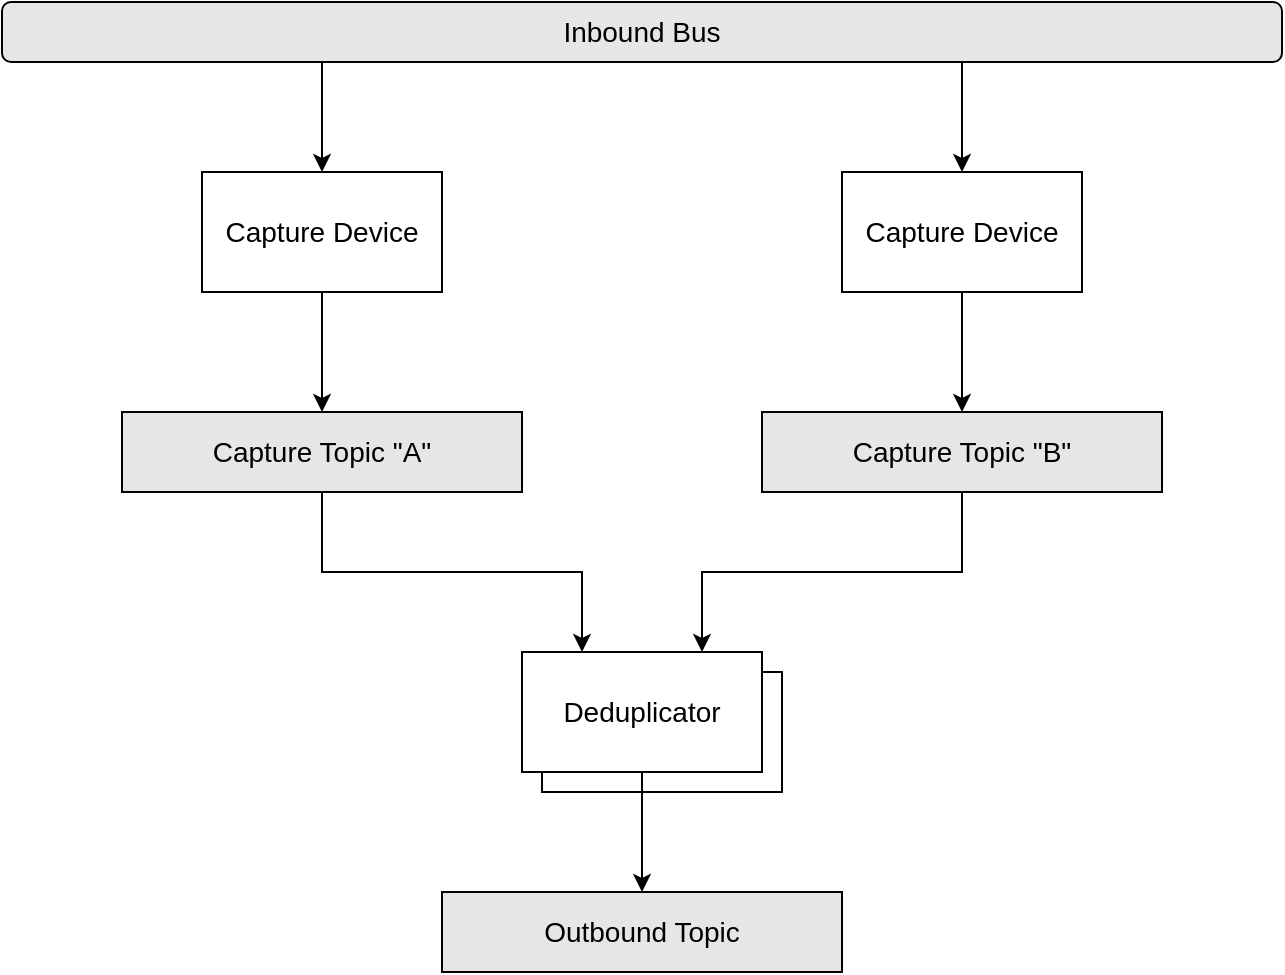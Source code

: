 <mxfile version="10.6.7" type="device"><diagram id="hVHrhQ7i_FYXVG6VC8mZ" name="Page-1"><mxGraphModel dx="1398" dy="1308" grid="1" gridSize="10" guides="1" tooltips="1" connect="1" arrows="1" fold="1" page="1" pageScale="1" pageWidth="850" pageHeight="1100" math="0" shadow="0"><root><mxCell id="0"/><mxCell id="1" parent="0"/><mxCell id="mmrMqM05hga-uzlxS4dK-44" style="edgeStyle=orthogonalEdgeStyle;rounded=0;orthogonalLoop=1;jettySize=auto;html=1;exitX=0.5;exitY=1;exitDx=0;exitDy=0;fontSize=10;entryX=0.5;entryY=0;entryDx=0;entryDy=0;" parent="1" source="mmrMqM05hga-uzlxS4dK-1" target="mmrMqM05hga-uzlxS4dK-35" edge="1"><mxGeometry relative="1" as="geometry"><mxPoint x="280" y="320" as="targetPoint"/></mxGeometry></mxCell><mxCell id="mmrMqM05hga-uzlxS4dK-1" value="Capture Device" style="rounded=0;whiteSpace=wrap;html=1;fontSize=14;" parent="1" vertex="1"><mxGeometry x="220" y="200" width="120" height="60" as="geometry"/></mxCell><mxCell id="mmrMqM05hga-uzlxS4dK-14" style="edgeStyle=orthogonalEdgeStyle;rounded=0;orthogonalLoop=1;jettySize=auto;html=1;exitX=0.25;exitY=1;exitDx=0;exitDy=0;fontSize=14;" parent="1" source="mmrMqM05hga-uzlxS4dK-12" target="mmrMqM05hga-uzlxS4dK-1" edge="1"><mxGeometry relative="1" as="geometry"/></mxCell><mxCell id="mmrMqM05hga-uzlxS4dK-15" style="edgeStyle=orthogonalEdgeStyle;rounded=0;orthogonalLoop=1;jettySize=auto;html=1;exitX=0.75;exitY=1;exitDx=0;exitDy=0;entryX=0.5;entryY=0;entryDx=0;entryDy=0;fontSize=14;" parent="1" source="mmrMqM05hga-uzlxS4dK-12" target="mmrMqM05hga-uzlxS4dK-13" edge="1"><mxGeometry relative="1" as="geometry"/></mxCell><mxCell id="mmrMqM05hga-uzlxS4dK-12" value="Inbound Bus" style="rounded=1;whiteSpace=wrap;html=1;fontSize=14;labelBackgroundColor=none;fillColor=#E6E6E6;gradientColor=none;" parent="1" vertex="1"><mxGeometry x="120" y="115" width="640" height="30" as="geometry"/></mxCell><mxCell id="mmrMqM05hga-uzlxS4dK-45" style="edgeStyle=orthogonalEdgeStyle;rounded=0;orthogonalLoop=1;jettySize=auto;html=1;exitX=0.5;exitY=1;exitDx=0;exitDy=0;entryX=0.5;entryY=0;entryDx=0;entryDy=0;fontSize=10;" parent="1" source="mmrMqM05hga-uzlxS4dK-13" target="mmrMqM05hga-uzlxS4dK-17" edge="1"><mxGeometry relative="1" as="geometry"><mxPoint x="600" y="320" as="targetPoint"/></mxGeometry></mxCell><mxCell id="mmrMqM05hga-uzlxS4dK-13" value="Capture Device" style="rounded=0;whiteSpace=wrap;html=1;fontSize=14;" parent="1" vertex="1"><mxGeometry x="540" y="200" width="120" height="60" as="geometry"/></mxCell><mxCell id="mmrMqM05hga-uzlxS4dK-17" value="&lt;div&gt;Capture Topic &quot;B&quot;&lt;/div&gt;" style="rounded=0;whiteSpace=wrap;html=1;fontSize=14;fillColor=#E6E6E6;" parent="1" vertex="1"><mxGeometry x="500" y="320" width="200" height="40" as="geometry"/></mxCell><mxCell id="mmrMqM05hga-uzlxS4dK-35" value="&lt;div&gt;Capture Topic &quot;A&quot;&lt;/div&gt;" style="rounded=0;whiteSpace=wrap;html=1;fontSize=14;fillColor=#E6E6E6;" parent="1" vertex="1"><mxGeometry x="180" y="320" width="200" height="40" as="geometry"/></mxCell><mxCell id="mmrMqM05hga-uzlxS4dK-42" value="Deduplicator" style="rounded=0;whiteSpace=wrap;html=1;fontSize=14;" parent="1" vertex="1"><mxGeometry x="390" y="450" width="120" height="60" as="geometry"/></mxCell><mxCell id="mmrMqM05hga-uzlxS4dK-53" style="edgeStyle=orthogonalEdgeStyle;rounded=0;orthogonalLoop=1;jettySize=auto;html=1;entryX=0.5;entryY=0;entryDx=0;entryDy=0;fontSize=10;" parent="1" source="mmrMqM05hga-uzlxS4dK-43" target="mmrMqM05hga-uzlxS4dK-48" edge="1"><mxGeometry relative="1" as="geometry"><mxPoint x="440" y="640" as="targetPoint"/></mxGeometry></mxCell><mxCell id="mmrMqM05hga-uzlxS4dK-43" value="Deduplicator" style="rounded=0;whiteSpace=wrap;html=1;fontSize=14;" parent="1" vertex="1"><mxGeometry x="380" y="440" width="120" height="60" as="geometry"/></mxCell><mxCell id="mmrMqM05hga-uzlxS4dK-48" value="Outbound Topic" style="rounded=0;whiteSpace=wrap;html=1;fontSize=14;fillColor=#E6E6E6;" parent="1" vertex="1"><mxGeometry x="340" y="560" width="200" height="40" as="geometry"/></mxCell><mxCell id="mmrMqM05hga-uzlxS4dK-74" style="edgeStyle=orthogonalEdgeStyle;rounded=0;orthogonalLoop=1;jettySize=auto;html=1;exitX=0.5;exitY=1;exitDx=0;exitDy=0;entryX=0.25;entryY=0;entryDx=0;entryDy=0;fontSize=10;" parent="1" source="mmrMqM05hga-uzlxS4dK-35" target="mmrMqM05hga-uzlxS4dK-43" edge="1"><mxGeometry relative="1" as="geometry"><mxPoint x="280" y="400" as="sourcePoint"/></mxGeometry></mxCell><mxCell id="mmrMqM05hga-uzlxS4dK-75" style="edgeStyle=orthogonalEdgeStyle;rounded=0;orthogonalLoop=1;jettySize=auto;html=1;exitX=0.5;exitY=1;exitDx=0;exitDy=0;entryX=0.75;entryY=0;entryDx=0;entryDy=0;fontSize=10;" parent="1" source="mmrMqM05hga-uzlxS4dK-17" target="mmrMqM05hga-uzlxS4dK-43" edge="1"><mxGeometry relative="1" as="geometry"><mxPoint x="600" y="400" as="sourcePoint"/></mxGeometry></mxCell></root></mxGraphModel></diagram></mxfile>